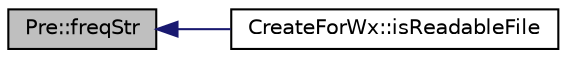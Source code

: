 digraph "Pre::freqStr"
{
  edge [fontname="Helvetica",fontsize="10",labelfontname="Helvetica",labelfontsize="10"];
  node [fontname="Helvetica",fontsize="10",shape=record];
  rankdir="LR";
  Node475 [label="Pre::freqStr",height=0.2,width=0.4,color="black", fillcolor="grey75", style="filled", fontcolor="black"];
  Node475 -> Node476 [dir="back",color="midnightblue",fontsize="10",style="solid",fontname="Helvetica"];
  Node476 [label="CreateForWx::isReadableFile",height=0.2,width=0.4,color="black", fillcolor="white", style="filled",URL="$class_create_for_wx.html#a85a2f56c9beb81680b0199b2e0fe39f3",tooltip="Tests readability for chain collection. "];
}

